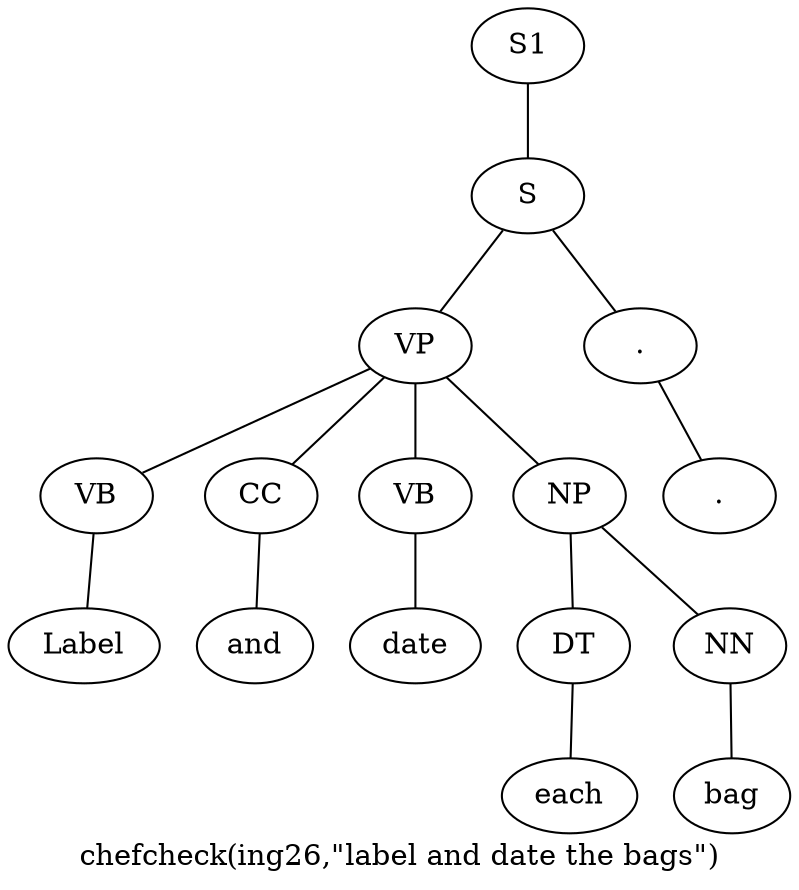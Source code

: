 graph SyntaxGraph {
	label = "chefcheck(ing26,\"label and date the bags\")";
	Node0 [label="S1"];
	Node1 [label="S"];
	Node2 [label="VP"];
	Node3 [label="VB"];
	Node4 [label="Label"];
	Node5 [label="CC"];
	Node6 [label="and"];
	Node7 [label="VB"];
	Node8 [label="date"];
	Node9 [label="NP"];
	Node10 [label="DT"];
	Node11 [label="each"];
	Node12 [label="NN"];
	Node13 [label="bag"];
	Node14 [label="."];
	Node15 [label="."];

	Node0 -- Node1;
	Node1 -- Node2;
	Node1 -- Node14;
	Node2 -- Node3;
	Node2 -- Node5;
	Node2 -- Node7;
	Node2 -- Node9;
	Node3 -- Node4;
	Node5 -- Node6;
	Node7 -- Node8;
	Node9 -- Node10;
	Node9 -- Node12;
	Node10 -- Node11;
	Node12 -- Node13;
	Node14 -- Node15;
}
